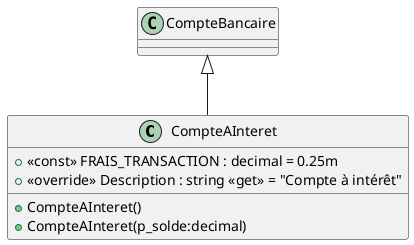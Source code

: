 @startuml
class CompteAInteret {
    + <<const>> FRAIS_TRANSACTION : decimal = 0.25m
    + <<override>> Description : string <<get>> = "Compte à intérêt"
    + CompteAInteret()
    + CompteAInteret(p_solde:decimal)
}
CompteBancaire <|-- CompteAInteret
@enduml
